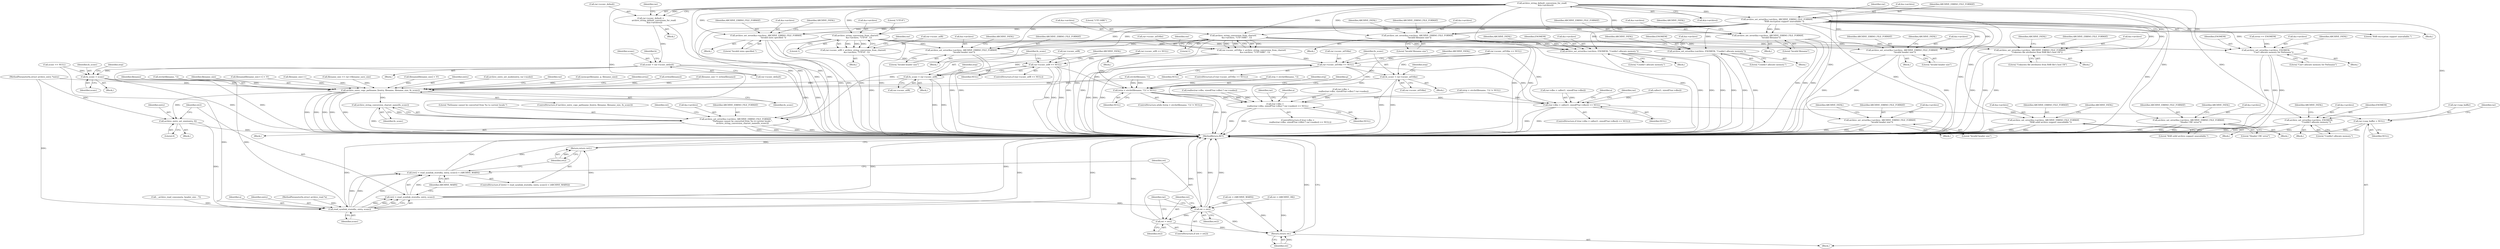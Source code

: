 digraph "0_libarchive_5562545b5562f6d12a4ef991fae158bf4ccf92b6@API" {
"1000172" [label="(Call,archive_string_default_conversion_for_read(\n            &(a->archive)))"];
"1000168" [label="(Call,rar->sconv_default =\n          archive_string_default_conversion_for_read(\n            &(a->archive)))"];
"1000182" [label="(Call,sconv = rar->sconv_default)"];
"1001060" [label="(Call,fn_sconv = sconv)"];
"1001661" [label="(Call,archive_entry_copy_pathname_l(entry, filename, filename_size, fn_sconv))"];
"1001688" [label="(Call,archive_string_conversion_charset_name(fn_sconv))"];
"1001681" [label="(Call,archive_set_error(&a->archive, ARCHIVE_ERRNO_FILE_FORMAT,\n                      \"Pathname cannot be converted from %s to current locale.\",\n                      archive_string_conversion_charset_name(fn_sconv)))"];
"1001707" [label="(Call,archive_entry_set_size(entry, 0))"];
"1001714" [label="(Call,read_symlink_stored(a, entry, sconv))"];
"1001711" [label="(Call,(ret2 = read_symlink_stored(a, entry, sconv)) < (ARCHIVE_WARN))"];
"1001712" [label="(Call,ret2 = read_symlink_stored(a, entry, sconv))"];
"1001719" [label="(Return,return ret2;)"];
"1001722" [label="(Call,ret > ret2)"];
"1001725" [label="(Call,ret = ret2)"];
"1001739" [label="(Return,return ret;)"];
"1000231" [label="(Call,archive_set_error(&a->archive, ARCHIVE_ERRNO_FILE_FORMAT,\n      \"Invalid header size\"))"];
"1000355" [label="(Call,archive_set_error(&a->archive, ARCHIVE_ERRNO_FILE_FORMAT,\n                      \"RAR solid archive support unavailable.\"))"];
"1000399" [label="(Call,archive_set_error(&a->archive, ARCHIVE_ERRNO_FILE_FORMAT,\n      \"Header CRC error\"))"];
"1000470" [label="(Call,archive_set_error(&a->archive, ARCHIVE_ERRNO_FILE_FORMAT,\n                      \"RAR encryption support unavailable.\"))"];
"1000559" [label="(Call,archive_set_error(&a->archive, ARCHIVE_ERRNO_FILE_FORMAT,\n                      \"Invalid sizes specified.\"))"];
"1000634" [label="(Call,archive_set_error(&a->archive, ARCHIVE_ERRNO_FILE_FORMAT,\n      \"Invalid filename size\"))"];
"1000675" [label="(Call,archive_set_error(&a->archive, ENOMEM,\n                        \"Couldn't allocate memory.\"))"];
"1000931" [label="(Call,archive_set_error(&a->archive, ARCHIVE_ERRNO_FILE_FORMAT,\n          \"Invalid filename\"))"];
"1000963" [label="(Call,archive_string_conversion_from_charset(\n           &a->archive, \"UTF-16BE\", 1))"];
"1000959" [label="(Call,rar->sconv_utf16be = archive_string_conversion_from_charset(\n           &a->archive, \"UTF-16BE\", 1))"];
"1000971" [label="(Call,rar->sconv_utf16be == NULL)"];
"1000978" [label="(Call,fn_sconv = rar->sconv_utf16be)"];
"1001124" [label="(Call,(rar->dbo =\n        realloc(rar->dbo, sizeof(*rar->dbo) * rar->nodes)) == NULL)"];
"1001274" [label="(Call,(rar->dbo = calloc(1, sizeof(*rar->dbo))) == NULL)"];
"1001580" [label="(Call,rar->unp_buffer = NULL)"];
"1001144" [label="(Call,archive_set_error(&a->archive, ENOMEM, \"Couldn't allocate memory.\"))"];
"1001288" [label="(Call,archive_set_error(&a->archive, ENOMEM, \"Couldn't allocate memory.\"))"];
"1001350" [label="(Call,archive_set_error(&a->archive, ARCHIVE_ERRNO_FILE_FORMAT,\n        \"Invalid header size\"))"];
"1001383" [label="(Call,archive_set_error(&a->archive, ARCHIVE_ERRNO_FILE_FORMAT,\n        \"Invalid header size\"))"];
"1001493" [label="(Call,archive_set_error(&a->archive, ARCHIVE_ERRNO_FILE_FORMAT,\n                      \"Unknown file attributes from RAR file's host OS\"))"];
"1001672" [label="(Call,archive_set_error(&a->archive, ENOMEM,\n                        \"Can't allocate memory for Pathname\"))"];
"1001023" [label="(Call,archive_string_conversion_from_charset(\n           &a->archive, \"UTF-8\", 1))"];
"1001019" [label="(Call,rar->sconv_utf8 = archive_string_conversion_from_charset(\n           &a->archive, \"UTF-8\", 1))"];
"1001031" [label="(Call,rar->sconv_utf8 == NULL)"];
"1001038" [label="(Call,fn_sconv = rar->sconv_utf8)"];
"1001044" [label="(Call,(strp = strchr(filename, '\\')) != NULL)"];
"1001727" [label="(Identifier,ret2)"];
"1001388" [label="(Identifier,ARCHIVE_ERRNO_FILE_FORMAT)"];
"1001493" [label="(Call,archive_set_error(&a->archive, ARCHIVE_ERRNO_FILE_FORMAT,\n                      \"Unknown file attributes from RAR file's host OS\"))"];
"1000182" [label="(Call,sconv = rar->sconv_default)"];
"1001032" [label="(Call,rar->sconv_utf8)"];
"1001682" [label="(Call,&a->archive)"];
"1000953" [label="(Call,rar->sconv_utf16be == NULL)"];
"1000675" [label="(Call,archive_set_error(&a->archive, ENOMEM,\n                        \"Couldn't allocate memory.\"))"];
"1001708" [label="(Identifier,entry)"];
"1000930" [label="(Block,)"];
"1000959" [label="(Call,rar->sconv_utf16be = archive_string_conversion_from_charset(\n           &a->archive, \"UTF-16BE\", 1))"];
"1000559" [label="(Call,archive_set_error(&a->archive, ARCHIVE_ERRNO_FILE_FORMAT,\n                      \"Invalid sizes specified.\"))"];
"1000970" [label="(ControlStructure,if (rar->sconv_utf16be == NULL))"];
"1001673" [label="(Call,&a->archive)"];
"1000635" [label="(Call,&a->archive)"];
"1001494" [label="(Call,&a->archive)"];
"1001044" [label="(Call,(strp = strchr(filename, '\\')) != NULL)"];
"1001033" [label="(Identifier,rar)"];
"1000939" [label="(Identifier,ARCHIVE_FATAL)"];
"1001013" [label="(Call,rar->sconv_utf8 == NULL)"];
"1000404" [label="(Identifier,ARCHIVE_ERRNO_FILE_FORMAT)"];
"1000399" [label="(Call,archive_set_error(&a->archive, ARCHIVE_ERRNO_FILE_FORMAT,\n      \"Header CRC error\"))"];
"1001389" [label="(Literal,\"Invalid header size\")"];
"1000680" [label="(Identifier,ENOMEM)"];
"1001382" [label="(Block,)"];
"1000236" [label="(Identifier,ARCHIVE_ERRNO_FILE_FORMAT)"];
"1000674" [label="(Block,)"];
"1001142" [label="(Identifier,NULL)"];
"1000161" [label="(Block,)"];
"1000190" [label="(Identifier,h)"];
"1000699" [label="(Call,memcpy(filename, p, filename_size))"];
"1000936" [label="(Identifier,ARCHIVE_ERRNO_FILE_FORMAT)"];
"1001129" [label="(Call,realloc(rar->dbo, sizeof(*rar->dbo) * rar->nodes))"];
"1001291" [label="(Identifier,a)"];
"1001023" [label="(Call,archive_string_conversion_from_charset(\n           &a->archive, \"UTF-8\", 1))"];
"1000363" [label="(Identifier,ARCHIVE_FATAL)"];
"1001731" [label="(Identifier,rar)"];
"1000971" [label="(Call,rar->sconv_utf16be == NULL)"];
"1001301" [label="(Identifier,rar)"];
"1000969" [label="(Literal,1)"];
"1001045" [label="(Call,strp = strchr(filename, '\\'))"];
"1000117" [label="(MethodParameterIn,struct archive_read *a)"];
"1001046" [label="(Identifier,strp)"];
"1001287" [label="(Block,)"];
"1001587" [label="(Identifier,rar)"];
"1001690" [label="(Call,ret = (ARCHIVE_WARN))"];
"1001715" [label="(Identifier,a)"];
"1000475" [label="(Identifier,ARCHIVE_ERRNO_FILE_FORMAT)"];
"1001294" [label="(Literal,\"Couldn't allocate memory.\")"];
"1001037" [label="(Identifier,ARCHIVE_FATAL)"];
"1000476" [label="(Literal,\"RAR encryption support unavailable.\")"];
"1000565" [label="(Literal,\"Invalid sizes specified.\")"];
"1000167" [label="(Block,)"];
"1001661" [label="(Call,archive_entry_copy_pathname_l(entry, filename, filename_size, fn_sconv))"];
"1000640" [label="(Literal,\"Invalid filename size\")"];
"1001038" [label="(Call,fn_sconv = rar->sconv_utf8)"];
"1001064" [label="(Call,(strp = strchr(filename, '\\')) != NULL)"];
"1001680" [label="(Identifier,ARCHIVE_FATAL)"];
"1001275" [label="(Call,rar->dbo = calloc(1, sizeof(*rar->dbo)))"];
"1001047" [label="(Call,strchr(filename, '\\'))"];
"1000173" [label="(Call,&(a->archive))"];
"1000977" [label="(Identifier,ARCHIVE_FATAL)"];
"1001499" [label="(Literal,\"Unknown file attributes from RAR file's host OS\")"];
"1000564" [label="(Identifier,ARCHIVE_ERRNO_FILE_FORMAT)"];
"1000720" [label="(Block,)"];
"1001722" [label="(Call,ret > ret2)"];
"1001019" [label="(Call,rar->sconv_utf8 = archive_string_conversion_from_charset(\n           &a->archive, \"UTF-8\", 1))"];
"1000158" [label="(Call,sconv == NULL)"];
"1001678" [label="(Literal,\"Can't allocate memory for Pathname\")"];
"1001677" [label="(Identifier,ENOMEM)"];
"1000480" [label="(Identifier,rar)"];
"1001669" [label="(Identifier,errno)"];
"1001740" [label="(Identifier,ret)"];
"1001150" [label="(Literal,\"Couldn't allocate memory.\")"];
"1001350" [label="(Call,archive_set_error(&a->archive, ARCHIVE_ERRNO_FILE_FORMAT,\n        \"Invalid header size\"))"];
"1000232" [label="(Call,&a->archive)"];
"1001293" [label="(Identifier,ENOMEM)"];
"1001391" [label="(Identifier,ARCHIVE_FATAL)"];
"1000407" [label="(Identifier,ARCHIVE_FATAL)"];
"1001031" [label="(Call,rar->sconv_utf8 == NULL)"];
"1001024" [label="(Call,&a->archive)"];
"1001125" [label="(Call,rar->dbo =\n        realloc(rar->dbo, sizeof(*rar->dbo) * rar->nodes))"];
"1001433" [label="(Block,)"];
"1000633" [label="(Block,)"];
"1000184" [label="(Call,rar->sconv_default)"];
"1000361" [label="(Literal,\"RAR solid archive support unavailable.\")"];
"1001157" [label="(Identifier,rar)"];
"1000172" [label="(Call,archive_string_default_conversion_for_read(\n            &(a->archive)))"];
"1000742" [label="(Call,strlen(filename))"];
"1001720" [label="(Identifier,ret2)"];
"1000681" [label="(Literal,\"Couldn't allocate memory.\")"];
"1000716" [label="(Call,filename_size != strlen(filename))"];
"1000960" [label="(Call,rar->sconv_utf16be)"];
"1001355" [label="(Identifier,ARCHIVE_ERRNO_FILE_FORMAT)"];
"1000400" [label="(Call,&a->archive)"];
"1001663" [label="(Identifier,filename)"];
"1001710" [label="(ControlStructure,if ((ret2 = read_symlink_stored(a, entry, sconv)) < (ARCHIVE_WARN)))"];
"1000231" [label="(Call,archive_set_error(&a->archive, ARCHIVE_ERRNO_FILE_FORMAT,\n      \"Invalid header size\"))"];
"1000964" [label="(Call,&a->archive)"];
"1001501" [label="(Identifier,ARCHIVE_FATAL)"];
"1001686" [label="(Identifier,ARCHIVE_ERRNO_FILE_FORMAT)"];
"1001671" [label="(Block,)"];
"1001061" [label="(Identifier,fn_sconv)"];
"1000120" [label="(Block,)"];
"1001688" [label="(Call,archive_string_conversion_charset_name(fn_sconv))"];
"1000642" [label="(Identifier,ARCHIVE_FATAL)"];
"1001144" [label="(Call,archive_set_error(&a->archive, ENOMEM, \"Couldn't allocate memory.\"))"];
"1001717" [label="(Identifier,sconv)"];
"1001351" [label="(Call,&a->archive)"];
"1000558" [label="(Block,)"];
"1001152" [label="(Identifier,ARCHIVE_FATAL)"];
"1001059" [label="(Block,)"];
"1000984" [label="(Identifier,strp)"];
"1001067" [label="(Call,strchr(filename, '\\'))"];
"1001687" [label="(Literal,\"Pathname cannot be converted from %s to current locale.\")"];
"1000471" [label="(Call,&a->archive)"];
"1001147" [label="(Identifier,a)"];
"1001040" [label="(Call,rar->sconv_utf8)"];
"1001062" [label="(Identifier,sconv)"];
"1000461" [label="(Block,)"];
"1000972" [label="(Call,rar->sconv_utf16be)"];
"1000683" [label="(Identifier,ARCHIVE_FATAL)"];
"1001349" [label="(Block,)"];
"1000179" [label="(Identifier,rar)"];
"1001584" [label="(Identifier,NULL)"];
"1001718" [label="(Identifier,ARCHIVE_WARN)"];
"1001286" [label="(Identifier,NULL)"];
"1000567" [label="(Identifier,ARCHIVE_FATAL)"];
"1000968" [label="(Literal,\"UTF-16BE\")"];
"1001356" [label="(Literal,\"Invalid header size\")"];
"1000405" [label="(Literal,\"Header CRC error\")"];
"1001581" [label="(Call,rar->unp_buffer)"];
"1001053" [label="(Identifier,strp)"];
"1001666" [label="(Block,)"];
"1001711" [label="(Call,(ret2 = read_symlink_stored(a, entry, sconv)) < (ARCHIVE_WARN))"];
"1001664" [label="(Identifier,filename_size)"];
"1000946" [label="(Call,filename[filename_size++] = '\0')"];
"1001707" [label="(Call,archive_entry_set_size(entry, 0))"];
"1001288" [label="(Call,archive_set_error(&a->archive, ENOMEM, \"Couldn't allocate memory.\"))"];
"1001681" [label="(Call,archive_set_error(&a->archive, ARCHIVE_ERRNO_FILE_FORMAT,\n                      \"Pathname cannot be converted from %s to current locale.\",\n                      archive_string_conversion_charset_name(fn_sconv)))"];
"1000398" [label="(Block,)"];
"1001039" [label="(Identifier,fn_sconv)"];
"1001709" [label="(Literal,0)"];
"1001672" [label="(Call,archive_set_error(&a->archive, ENOMEM,\n                        \"Can't allocate memory for Pathname\"))"];
"1001713" [label="(Identifier,ret2)"];
"1000239" [label="(Identifier,ARCHIVE_FATAL)"];
"1001739" [label="(Return,return ret;)"];
"1000470" [label="(Call,archive_set_error(&a->archive, ARCHIVE_ERRNO_FILE_FORMAT,\n                      \"RAR encryption support unavailable.\"))"];
"1000118" [label="(MethodParameterIn,struct archive_entry *entry)"];
"1001689" [label="(Identifier,fn_sconv)"];
"1001124" [label="(Call,(rar->dbo =\n        realloc(rar->dbo, sizeof(*rar->dbo) * rar->nodes)) == NULL)"];
"1000356" [label="(Call,&a->archive)"];
"1001143" [label="(Block,)"];
"1001580" [label="(Call,rar->unp_buffer = NULL)"];
"1000139" [label="(Call,ret = (ARCHIVE_OK))"];
"1000360" [label="(Identifier,ARCHIVE_ERRNO_FILE_FORMAT)"];
"1001498" [label="(Identifier,ARCHIVE_ERRNO_FILE_FORMAT)"];
"1001716" [label="(Identifier,entry)"];
"1001721" [label="(ControlStructure,if (ret > ret2))"];
"1000949" [label="(Call,filename_size++)"];
"1001668" [label="(Call,errno == ENOMEM)"];
"1001060" [label="(Call,fn_sconv = sconv)"];
"1001665" [label="(Identifier,fn_sconv)"];
"1000230" [label="(Block,)"];
"1001719" [label="(Return,return ret2;)"];
"1000183" [label="(Identifier,sconv)"];
"1001020" [label="(Call,rar->sconv_utf8)"];
"1001726" [label="(Identifier,ret)"];
"1000980" [label="(Call,rar->sconv_utf16be)"];
"1001712" [label="(Call,ret2 = read_symlink_stored(a, entry, sconv))"];
"1000958" [label="(Block,)"];
"1001279" [label="(Call,calloc(1, sizeof(*rar->dbo)))"];
"1001028" [label="(Literal,\"UTF-8\")"];
"1001741" [label="(MethodReturn,RET)"];
"1001018" [label="(Block,)"];
"1001724" [label="(Identifier,ret2)"];
"1001043" [label="(ControlStructure,while ((strp = strchr(filename, '\\')) != NULL))"];
"1000634" [label="(Call,archive_set_error(&a->archive, ARCHIVE_ERRNO_FILE_FORMAT,\n      \"Invalid filename size\"))"];
"1000963" [label="(Call,archive_string_conversion_from_charset(\n           &a->archive, \"UTF-16BE\", 1))"];
"1001358" [label="(Identifier,ARCHIVE_FATAL)"];
"1001691" [label="(Identifier,ret)"];
"1001066" [label="(Identifier,strp)"];
"1001029" [label="(Literal,1)"];
"1001030" [label="(ControlStructure,if (rar->sconv_utf8 == NULL))"];
"1000676" [label="(Call,&a->archive)"];
"1000973" [label="(Identifier,rar)"];
"1001149" [label="(Identifier,ENOMEM)"];
"1001084" [label="(Call,filename_size == rar->filename_save_size)"];
"1000979" [label="(Identifier,fn_sconv)"];
"1000169" [label="(Call,rar->sconv_default)"];
"1000703" [label="(Call,filename[filename_size] = '\0')"];
"1000560" [label="(Call,&a->archive)"];
"1001662" [label="(Identifier,entry)"];
"1000932" [label="(Call,&a->archive)"];
"1000639" [label="(Identifier,ARCHIVE_ERRNO_FILE_FORMAT)"];
"1001056" [label="(Identifier,p)"];
"1000937" [label="(Literal,\"Invalid filename\")"];
"1001655" [label="(Call,archive_entry_set_mode(entry, rar->mode))"];
"1001701" [label="(Block,)"];
"1001145" [label="(Call,&a->archive)"];
"1001289" [label="(Call,&a->archive)"];
"1001011" [label="(Block,)"];
"1001660" [label="(ControlStructure,if (archive_entry_copy_pathname_l(entry, filename, filename_size, fn_sconv)))"];
"1001035" [label="(Identifier,NULL)"];
"1000354" [label="(Block,)"];
"1001273" [label="(ControlStructure,if ((rar->dbo = calloc(1, sizeof(*rar->dbo))) == NULL))"];
"1000237" [label="(Literal,\"Invalid header size\")"];
"1000355" [label="(Call,archive_set_error(&a->archive, ARCHIVE_ERRNO_FILE_FORMAT,\n                      \"RAR solid archive support unavailable.\"))"];
"1001392" [label="(Call,__archive_read_consume(a, header_size - 7))"];
"1001384" [label="(Call,&a->archive)"];
"1001725" [label="(Call,ret = ret2)"];
"1000975" [label="(Identifier,NULL)"];
"1001274" [label="(Call,(rar->dbo = calloc(1, sizeof(*rar->dbo))) == NULL)"];
"1001723" [label="(Identifier,ret)"];
"1000931" [label="(Call,archive_set_error(&a->archive, ARCHIVE_ERRNO_FILE_FORMAT,\n          \"Invalid filename\"))"];
"1001714" [label="(Call,read_symlink_stored(a, entry, sconv))"];
"1001383" [label="(Call,archive_set_error(&a->archive, ARCHIVE_ERRNO_FILE_FORMAT,\n        \"Invalid header size\"))"];
"1000978" [label="(Call,fn_sconv = rar->sconv_utf16be)"];
"1001296" [label="(Identifier,ARCHIVE_FATAL)"];
"1001050" [label="(Identifier,NULL)"];
"1000168" [label="(Call,rar->sconv_default =\n          archive_string_default_conversion_for_read(\n            &(a->archive)))"];
"1001123" [label="(ControlStructure,if ((rar->dbo =\n        realloc(rar->dbo, sizeof(*rar->dbo) * rar->nodes)) == NULL))"];
"1001697" [label="(Identifier,rar)"];
"1000172" -> "1000168"  [label="AST: "];
"1000172" -> "1000173"  [label="CFG: "];
"1000173" -> "1000172"  [label="AST: "];
"1000168" -> "1000172"  [label="CFG: "];
"1000172" -> "1001741"  [label="DDG: "];
"1000172" -> "1000168"  [label="DDG: "];
"1000172" -> "1000231"  [label="DDG: "];
"1000172" -> "1000355"  [label="DDG: "];
"1000172" -> "1000399"  [label="DDG: "];
"1000172" -> "1000470"  [label="DDG: "];
"1000172" -> "1000559"  [label="DDG: "];
"1000172" -> "1000634"  [label="DDG: "];
"1000172" -> "1000675"  [label="DDG: "];
"1000172" -> "1000931"  [label="DDG: "];
"1000172" -> "1000963"  [label="DDG: "];
"1000172" -> "1001023"  [label="DDG: "];
"1000172" -> "1001144"  [label="DDG: "];
"1000172" -> "1001288"  [label="DDG: "];
"1000172" -> "1001350"  [label="DDG: "];
"1000172" -> "1001383"  [label="DDG: "];
"1000172" -> "1001493"  [label="DDG: "];
"1000172" -> "1001672"  [label="DDG: "];
"1000172" -> "1001681"  [label="DDG: "];
"1000168" -> "1000167"  [label="AST: "];
"1000169" -> "1000168"  [label="AST: "];
"1000179" -> "1000168"  [label="CFG: "];
"1000168" -> "1001741"  [label="DDG: "];
"1000168" -> "1000182"  [label="DDG: "];
"1000182" -> "1000161"  [label="AST: "];
"1000182" -> "1000184"  [label="CFG: "];
"1000183" -> "1000182"  [label="AST: "];
"1000184" -> "1000182"  [label="AST: "];
"1000190" -> "1000182"  [label="CFG: "];
"1000182" -> "1001741"  [label="DDG: "];
"1000182" -> "1001741"  [label="DDG: "];
"1000182" -> "1001060"  [label="DDG: "];
"1000182" -> "1001714"  [label="DDG: "];
"1001060" -> "1001059"  [label="AST: "];
"1001060" -> "1001062"  [label="CFG: "];
"1001061" -> "1001060"  [label="AST: "];
"1001062" -> "1001060"  [label="AST: "];
"1001066" -> "1001060"  [label="CFG: "];
"1001060" -> "1001741"  [label="DDG: "];
"1001060" -> "1001741"  [label="DDG: "];
"1000158" -> "1001060"  [label="DDG: "];
"1001060" -> "1001661"  [label="DDG: "];
"1001661" -> "1001660"  [label="AST: "];
"1001661" -> "1001665"  [label="CFG: "];
"1001662" -> "1001661"  [label="AST: "];
"1001663" -> "1001661"  [label="AST: "];
"1001664" -> "1001661"  [label="AST: "];
"1001665" -> "1001661"  [label="AST: "];
"1001669" -> "1001661"  [label="CFG: "];
"1001697" -> "1001661"  [label="CFG: "];
"1001661" -> "1001741"  [label="DDG: "];
"1001661" -> "1001741"  [label="DDG: "];
"1001661" -> "1001741"  [label="DDG: "];
"1001661" -> "1001741"  [label="DDG: "];
"1001661" -> "1001741"  [label="DDG: "];
"1001655" -> "1001661"  [label="DDG: "];
"1000118" -> "1001661"  [label="DDG: "];
"1001047" -> "1001661"  [label="DDG: "];
"1000703" -> "1001661"  [label="DDG: "];
"1000946" -> "1001661"  [label="DDG: "];
"1001067" -> "1001661"  [label="DDG: "];
"1000742" -> "1001661"  [label="DDG: "];
"1000949" -> "1001661"  [label="DDG: "];
"1001084" -> "1001661"  [label="DDG: "];
"1000716" -> "1001661"  [label="DDG: "];
"1000699" -> "1001661"  [label="DDG: "];
"1000978" -> "1001661"  [label="DDG: "];
"1001038" -> "1001661"  [label="DDG: "];
"1001661" -> "1001688"  [label="DDG: "];
"1001661" -> "1001707"  [label="DDG: "];
"1001688" -> "1001681"  [label="AST: "];
"1001688" -> "1001689"  [label="CFG: "];
"1001689" -> "1001688"  [label="AST: "];
"1001681" -> "1001688"  [label="CFG: "];
"1001688" -> "1001741"  [label="DDG: "];
"1001688" -> "1001681"  [label="DDG: "];
"1001681" -> "1001666"  [label="AST: "];
"1001682" -> "1001681"  [label="AST: "];
"1001686" -> "1001681"  [label="AST: "];
"1001687" -> "1001681"  [label="AST: "];
"1001691" -> "1001681"  [label="CFG: "];
"1001681" -> "1001741"  [label="DDG: "];
"1001681" -> "1001741"  [label="DDG: "];
"1001681" -> "1001741"  [label="DDG: "];
"1001681" -> "1001741"  [label="DDG: "];
"1001023" -> "1001681"  [label="DDG: "];
"1000963" -> "1001681"  [label="DDG: "];
"1000470" -> "1001681"  [label="DDG: "];
"1000470" -> "1001681"  [label="DDG: "];
"1001707" -> "1001701"  [label="AST: "];
"1001707" -> "1001709"  [label="CFG: "];
"1001708" -> "1001707"  [label="AST: "];
"1001709" -> "1001707"  [label="AST: "];
"1001713" -> "1001707"  [label="CFG: "];
"1001707" -> "1001741"  [label="DDG: "];
"1000118" -> "1001707"  [label="DDG: "];
"1001707" -> "1001714"  [label="DDG: "];
"1001714" -> "1001712"  [label="AST: "];
"1001714" -> "1001717"  [label="CFG: "];
"1001715" -> "1001714"  [label="AST: "];
"1001716" -> "1001714"  [label="AST: "];
"1001717" -> "1001714"  [label="AST: "];
"1001712" -> "1001714"  [label="CFG: "];
"1001714" -> "1001741"  [label="DDG: "];
"1001714" -> "1001741"  [label="DDG: "];
"1001714" -> "1001741"  [label="DDG: "];
"1001714" -> "1001711"  [label="DDG: "];
"1001714" -> "1001711"  [label="DDG: "];
"1001714" -> "1001711"  [label="DDG: "];
"1001714" -> "1001712"  [label="DDG: "];
"1001714" -> "1001712"  [label="DDG: "];
"1001714" -> "1001712"  [label="DDG: "];
"1001392" -> "1001714"  [label="DDG: "];
"1000117" -> "1001714"  [label="DDG: "];
"1000118" -> "1001714"  [label="DDG: "];
"1000158" -> "1001714"  [label="DDG: "];
"1001711" -> "1001710"  [label="AST: "];
"1001711" -> "1001718"  [label="CFG: "];
"1001712" -> "1001711"  [label="AST: "];
"1001718" -> "1001711"  [label="AST: "];
"1001720" -> "1001711"  [label="CFG: "];
"1001723" -> "1001711"  [label="CFG: "];
"1001711" -> "1001741"  [label="DDG: "];
"1001711" -> "1001741"  [label="DDG: "];
"1001712" -> "1001711"  [label="DDG: "];
"1001713" -> "1001712"  [label="AST: "];
"1001718" -> "1001712"  [label="CFG: "];
"1001712" -> "1001741"  [label="DDG: "];
"1001712" -> "1001741"  [label="DDG: "];
"1001712" -> "1001719"  [label="DDG: "];
"1001712" -> "1001722"  [label="DDG: "];
"1001719" -> "1001710"  [label="AST: "];
"1001719" -> "1001720"  [label="CFG: "];
"1001720" -> "1001719"  [label="AST: "];
"1001741" -> "1001719"  [label="CFG: "];
"1001719" -> "1001741"  [label="DDG: "];
"1001720" -> "1001719"  [label="DDG: "];
"1001722" -> "1001721"  [label="AST: "];
"1001722" -> "1001724"  [label="CFG: "];
"1001723" -> "1001722"  [label="AST: "];
"1001724" -> "1001722"  [label="AST: "];
"1001726" -> "1001722"  [label="CFG: "];
"1001731" -> "1001722"  [label="CFG: "];
"1001722" -> "1001741"  [label="DDG: "];
"1001722" -> "1001741"  [label="DDG: "];
"1001722" -> "1001741"  [label="DDG: "];
"1001690" -> "1001722"  [label="DDG: "];
"1000139" -> "1001722"  [label="DDG: "];
"1001722" -> "1001725"  [label="DDG: "];
"1001722" -> "1001739"  [label="DDG: "];
"1001725" -> "1001721"  [label="AST: "];
"1001725" -> "1001727"  [label="CFG: "];
"1001726" -> "1001725"  [label="AST: "];
"1001727" -> "1001725"  [label="AST: "];
"1001731" -> "1001725"  [label="CFG: "];
"1001725" -> "1001741"  [label="DDG: "];
"1001725" -> "1001741"  [label="DDG: "];
"1001725" -> "1001739"  [label="DDG: "];
"1001739" -> "1000120"  [label="AST: "];
"1001739" -> "1001740"  [label="CFG: "];
"1001740" -> "1001739"  [label="AST: "];
"1001741" -> "1001739"  [label="CFG: "];
"1001739" -> "1001741"  [label="DDG: "];
"1001740" -> "1001739"  [label="DDG: "];
"1000139" -> "1001739"  [label="DDG: "];
"1001690" -> "1001739"  [label="DDG: "];
"1000231" -> "1000230"  [label="AST: "];
"1000231" -> "1000237"  [label="CFG: "];
"1000232" -> "1000231"  [label="AST: "];
"1000236" -> "1000231"  [label="AST: "];
"1000237" -> "1000231"  [label="AST: "];
"1000239" -> "1000231"  [label="CFG: "];
"1000231" -> "1001741"  [label="DDG: "];
"1000231" -> "1001741"  [label="DDG: "];
"1000231" -> "1001741"  [label="DDG: "];
"1000355" -> "1000354"  [label="AST: "];
"1000355" -> "1000361"  [label="CFG: "];
"1000356" -> "1000355"  [label="AST: "];
"1000360" -> "1000355"  [label="AST: "];
"1000361" -> "1000355"  [label="AST: "];
"1000363" -> "1000355"  [label="CFG: "];
"1000355" -> "1001741"  [label="DDG: "];
"1000355" -> "1001741"  [label="DDG: "];
"1000355" -> "1001741"  [label="DDG: "];
"1000399" -> "1000398"  [label="AST: "];
"1000399" -> "1000405"  [label="CFG: "];
"1000400" -> "1000399"  [label="AST: "];
"1000404" -> "1000399"  [label="AST: "];
"1000405" -> "1000399"  [label="AST: "];
"1000407" -> "1000399"  [label="CFG: "];
"1000399" -> "1001741"  [label="DDG: "];
"1000399" -> "1001741"  [label="DDG: "];
"1000399" -> "1001741"  [label="DDG: "];
"1000470" -> "1000461"  [label="AST: "];
"1000470" -> "1000476"  [label="CFG: "];
"1000471" -> "1000470"  [label="AST: "];
"1000475" -> "1000470"  [label="AST: "];
"1000476" -> "1000470"  [label="AST: "];
"1000480" -> "1000470"  [label="CFG: "];
"1000470" -> "1001741"  [label="DDG: "];
"1000470" -> "1001741"  [label="DDG: "];
"1000470" -> "1001741"  [label="DDG: "];
"1000470" -> "1000559"  [label="DDG: "];
"1000470" -> "1000559"  [label="DDG: "];
"1000470" -> "1000634"  [label="DDG: "];
"1000470" -> "1000634"  [label="DDG: "];
"1000470" -> "1000675"  [label="DDG: "];
"1000470" -> "1000931"  [label="DDG: "];
"1000470" -> "1000931"  [label="DDG: "];
"1000470" -> "1000963"  [label="DDG: "];
"1000470" -> "1001023"  [label="DDG: "];
"1000470" -> "1001144"  [label="DDG: "];
"1000470" -> "1001288"  [label="DDG: "];
"1000470" -> "1001350"  [label="DDG: "];
"1000470" -> "1001350"  [label="DDG: "];
"1000470" -> "1001383"  [label="DDG: "];
"1000470" -> "1001383"  [label="DDG: "];
"1000470" -> "1001493"  [label="DDG: "];
"1000470" -> "1001493"  [label="DDG: "];
"1000470" -> "1001672"  [label="DDG: "];
"1000559" -> "1000558"  [label="AST: "];
"1000559" -> "1000565"  [label="CFG: "];
"1000560" -> "1000559"  [label="AST: "];
"1000564" -> "1000559"  [label="AST: "];
"1000565" -> "1000559"  [label="AST: "];
"1000567" -> "1000559"  [label="CFG: "];
"1000559" -> "1001741"  [label="DDG: "];
"1000559" -> "1001741"  [label="DDG: "];
"1000559" -> "1001741"  [label="DDG: "];
"1000634" -> "1000633"  [label="AST: "];
"1000634" -> "1000640"  [label="CFG: "];
"1000635" -> "1000634"  [label="AST: "];
"1000639" -> "1000634"  [label="AST: "];
"1000640" -> "1000634"  [label="AST: "];
"1000642" -> "1000634"  [label="CFG: "];
"1000634" -> "1001741"  [label="DDG: "];
"1000634" -> "1001741"  [label="DDG: "];
"1000634" -> "1001741"  [label="DDG: "];
"1000675" -> "1000674"  [label="AST: "];
"1000675" -> "1000681"  [label="CFG: "];
"1000676" -> "1000675"  [label="AST: "];
"1000680" -> "1000675"  [label="AST: "];
"1000681" -> "1000675"  [label="AST: "];
"1000683" -> "1000675"  [label="CFG: "];
"1000675" -> "1001741"  [label="DDG: "];
"1000675" -> "1001741"  [label="DDG: "];
"1000675" -> "1001741"  [label="DDG: "];
"1000931" -> "1000930"  [label="AST: "];
"1000931" -> "1000937"  [label="CFG: "];
"1000932" -> "1000931"  [label="AST: "];
"1000936" -> "1000931"  [label="AST: "];
"1000937" -> "1000931"  [label="AST: "];
"1000939" -> "1000931"  [label="CFG: "];
"1000931" -> "1001741"  [label="DDG: "];
"1000931" -> "1001741"  [label="DDG: "];
"1000931" -> "1001741"  [label="DDG: "];
"1000963" -> "1000959"  [label="AST: "];
"1000963" -> "1000969"  [label="CFG: "];
"1000964" -> "1000963"  [label="AST: "];
"1000968" -> "1000963"  [label="AST: "];
"1000969" -> "1000963"  [label="AST: "];
"1000959" -> "1000963"  [label="CFG: "];
"1000963" -> "1001741"  [label="DDG: "];
"1000963" -> "1000959"  [label="DDG: "];
"1000963" -> "1000959"  [label="DDG: "];
"1000963" -> "1000959"  [label="DDG: "];
"1000963" -> "1001144"  [label="DDG: "];
"1000963" -> "1001288"  [label="DDG: "];
"1000963" -> "1001350"  [label="DDG: "];
"1000963" -> "1001383"  [label="DDG: "];
"1000963" -> "1001493"  [label="DDG: "];
"1000963" -> "1001672"  [label="DDG: "];
"1000959" -> "1000958"  [label="AST: "];
"1000960" -> "1000959"  [label="AST: "];
"1000973" -> "1000959"  [label="CFG: "];
"1000959" -> "1001741"  [label="DDG: "];
"1000959" -> "1000971"  [label="DDG: "];
"1000971" -> "1000970"  [label="AST: "];
"1000971" -> "1000975"  [label="CFG: "];
"1000972" -> "1000971"  [label="AST: "];
"1000975" -> "1000971"  [label="AST: "];
"1000977" -> "1000971"  [label="CFG: "];
"1000979" -> "1000971"  [label="CFG: "];
"1000971" -> "1001741"  [label="DDG: "];
"1000971" -> "1001741"  [label="DDG: "];
"1000971" -> "1001741"  [label="DDG: "];
"1000953" -> "1000971"  [label="DDG: "];
"1000971" -> "1000978"  [label="DDG: "];
"1000971" -> "1001124"  [label="DDG: "];
"1000971" -> "1001274"  [label="DDG: "];
"1000978" -> "1000720"  [label="AST: "];
"1000978" -> "1000980"  [label="CFG: "];
"1000979" -> "1000978"  [label="AST: "];
"1000980" -> "1000978"  [label="AST: "];
"1000984" -> "1000978"  [label="CFG: "];
"1000978" -> "1001741"  [label="DDG: "];
"1000978" -> "1001741"  [label="DDG: "];
"1000953" -> "1000978"  [label="DDG: "];
"1001124" -> "1001123"  [label="AST: "];
"1001124" -> "1001142"  [label="CFG: "];
"1001125" -> "1001124"  [label="AST: "];
"1001142" -> "1001124"  [label="AST: "];
"1001147" -> "1001124"  [label="CFG: "];
"1001157" -> "1001124"  [label="CFG: "];
"1001124" -> "1001741"  [label="DDG: "];
"1001124" -> "1001741"  [label="DDG: "];
"1001125" -> "1001124"  [label="DDG: "];
"1001129" -> "1001124"  [label="DDG: "];
"1001129" -> "1001124"  [label="DDG: "];
"1001044" -> "1001124"  [label="DDG: "];
"1000953" -> "1001124"  [label="DDG: "];
"1001064" -> "1001124"  [label="DDG: "];
"1001274" -> "1001273"  [label="AST: "];
"1001274" -> "1001286"  [label="CFG: "];
"1001275" -> "1001274"  [label="AST: "];
"1001286" -> "1001274"  [label="AST: "];
"1001291" -> "1001274"  [label="CFG: "];
"1001301" -> "1001274"  [label="CFG: "];
"1001274" -> "1001741"  [label="DDG: "];
"1001274" -> "1001741"  [label="DDG: "];
"1001275" -> "1001274"  [label="DDG: "];
"1001279" -> "1001274"  [label="DDG: "];
"1001044" -> "1001274"  [label="DDG: "];
"1000953" -> "1001274"  [label="DDG: "];
"1001064" -> "1001274"  [label="DDG: "];
"1001274" -> "1001580"  [label="DDG: "];
"1001580" -> "1000120"  [label="AST: "];
"1001580" -> "1001584"  [label="CFG: "];
"1001581" -> "1001580"  [label="AST: "];
"1001584" -> "1001580"  [label="AST: "];
"1001587" -> "1001580"  [label="CFG: "];
"1001580" -> "1001741"  [label="DDG: "];
"1001580" -> "1001741"  [label="DDG: "];
"1001144" -> "1001143"  [label="AST: "];
"1001144" -> "1001150"  [label="CFG: "];
"1001145" -> "1001144"  [label="AST: "];
"1001149" -> "1001144"  [label="AST: "];
"1001150" -> "1001144"  [label="AST: "];
"1001152" -> "1001144"  [label="CFG: "];
"1001144" -> "1001741"  [label="DDG: "];
"1001144" -> "1001741"  [label="DDG: "];
"1001144" -> "1001741"  [label="DDG: "];
"1001023" -> "1001144"  [label="DDG: "];
"1001288" -> "1001287"  [label="AST: "];
"1001288" -> "1001294"  [label="CFG: "];
"1001289" -> "1001288"  [label="AST: "];
"1001293" -> "1001288"  [label="AST: "];
"1001294" -> "1001288"  [label="AST: "];
"1001296" -> "1001288"  [label="CFG: "];
"1001288" -> "1001741"  [label="DDG: "];
"1001288" -> "1001741"  [label="DDG: "];
"1001288" -> "1001741"  [label="DDG: "];
"1001023" -> "1001288"  [label="DDG: "];
"1001350" -> "1001349"  [label="AST: "];
"1001350" -> "1001356"  [label="CFG: "];
"1001351" -> "1001350"  [label="AST: "];
"1001355" -> "1001350"  [label="AST: "];
"1001356" -> "1001350"  [label="AST: "];
"1001358" -> "1001350"  [label="CFG: "];
"1001350" -> "1001741"  [label="DDG: "];
"1001350" -> "1001741"  [label="DDG: "];
"1001350" -> "1001741"  [label="DDG: "];
"1001023" -> "1001350"  [label="DDG: "];
"1001383" -> "1001382"  [label="AST: "];
"1001383" -> "1001389"  [label="CFG: "];
"1001384" -> "1001383"  [label="AST: "];
"1001388" -> "1001383"  [label="AST: "];
"1001389" -> "1001383"  [label="AST: "];
"1001391" -> "1001383"  [label="CFG: "];
"1001383" -> "1001741"  [label="DDG: "];
"1001383" -> "1001741"  [label="DDG: "];
"1001383" -> "1001741"  [label="DDG: "];
"1001023" -> "1001383"  [label="DDG: "];
"1001493" -> "1001433"  [label="AST: "];
"1001493" -> "1001499"  [label="CFG: "];
"1001494" -> "1001493"  [label="AST: "];
"1001498" -> "1001493"  [label="AST: "];
"1001499" -> "1001493"  [label="AST: "];
"1001501" -> "1001493"  [label="CFG: "];
"1001493" -> "1001741"  [label="DDG: "];
"1001493" -> "1001741"  [label="DDG: "];
"1001493" -> "1001741"  [label="DDG: "];
"1001023" -> "1001493"  [label="DDG: "];
"1001672" -> "1001671"  [label="AST: "];
"1001672" -> "1001678"  [label="CFG: "];
"1001673" -> "1001672"  [label="AST: "];
"1001677" -> "1001672"  [label="AST: "];
"1001678" -> "1001672"  [label="AST: "];
"1001680" -> "1001672"  [label="CFG: "];
"1001672" -> "1001741"  [label="DDG: "];
"1001672" -> "1001741"  [label="DDG: "];
"1001672" -> "1001741"  [label="DDG: "];
"1001023" -> "1001672"  [label="DDG: "];
"1001668" -> "1001672"  [label="DDG: "];
"1001023" -> "1001019"  [label="AST: "];
"1001023" -> "1001029"  [label="CFG: "];
"1001024" -> "1001023"  [label="AST: "];
"1001028" -> "1001023"  [label="AST: "];
"1001029" -> "1001023"  [label="AST: "];
"1001019" -> "1001023"  [label="CFG: "];
"1001023" -> "1001741"  [label="DDG: "];
"1001023" -> "1001019"  [label="DDG: "];
"1001023" -> "1001019"  [label="DDG: "];
"1001023" -> "1001019"  [label="DDG: "];
"1001019" -> "1001018"  [label="AST: "];
"1001020" -> "1001019"  [label="AST: "];
"1001033" -> "1001019"  [label="CFG: "];
"1001019" -> "1001741"  [label="DDG: "];
"1001019" -> "1001031"  [label="DDG: "];
"1001031" -> "1001030"  [label="AST: "];
"1001031" -> "1001035"  [label="CFG: "];
"1001032" -> "1001031"  [label="AST: "];
"1001035" -> "1001031"  [label="AST: "];
"1001037" -> "1001031"  [label="CFG: "];
"1001039" -> "1001031"  [label="CFG: "];
"1001031" -> "1001741"  [label="DDG: "];
"1001031" -> "1001741"  [label="DDG: "];
"1001031" -> "1001741"  [label="DDG: "];
"1001013" -> "1001031"  [label="DDG: "];
"1001031" -> "1001038"  [label="DDG: "];
"1001031" -> "1001044"  [label="DDG: "];
"1001038" -> "1001011"  [label="AST: "];
"1001038" -> "1001040"  [label="CFG: "];
"1001039" -> "1001038"  [label="AST: "];
"1001040" -> "1001038"  [label="AST: "];
"1001046" -> "1001038"  [label="CFG: "];
"1001038" -> "1001741"  [label="DDG: "];
"1001038" -> "1001741"  [label="DDG: "];
"1001013" -> "1001038"  [label="DDG: "];
"1001044" -> "1001043"  [label="AST: "];
"1001044" -> "1001050"  [label="CFG: "];
"1001045" -> "1001044"  [label="AST: "];
"1001050" -> "1001044"  [label="AST: "];
"1001053" -> "1001044"  [label="CFG: "];
"1001056" -> "1001044"  [label="CFG: "];
"1001044" -> "1001741"  [label="DDG: "];
"1001044" -> "1001741"  [label="DDG: "];
"1001045" -> "1001044"  [label="DDG: "];
"1001047" -> "1001044"  [label="DDG: "];
"1001047" -> "1001044"  [label="DDG: "];
"1001013" -> "1001044"  [label="DDG: "];
}
